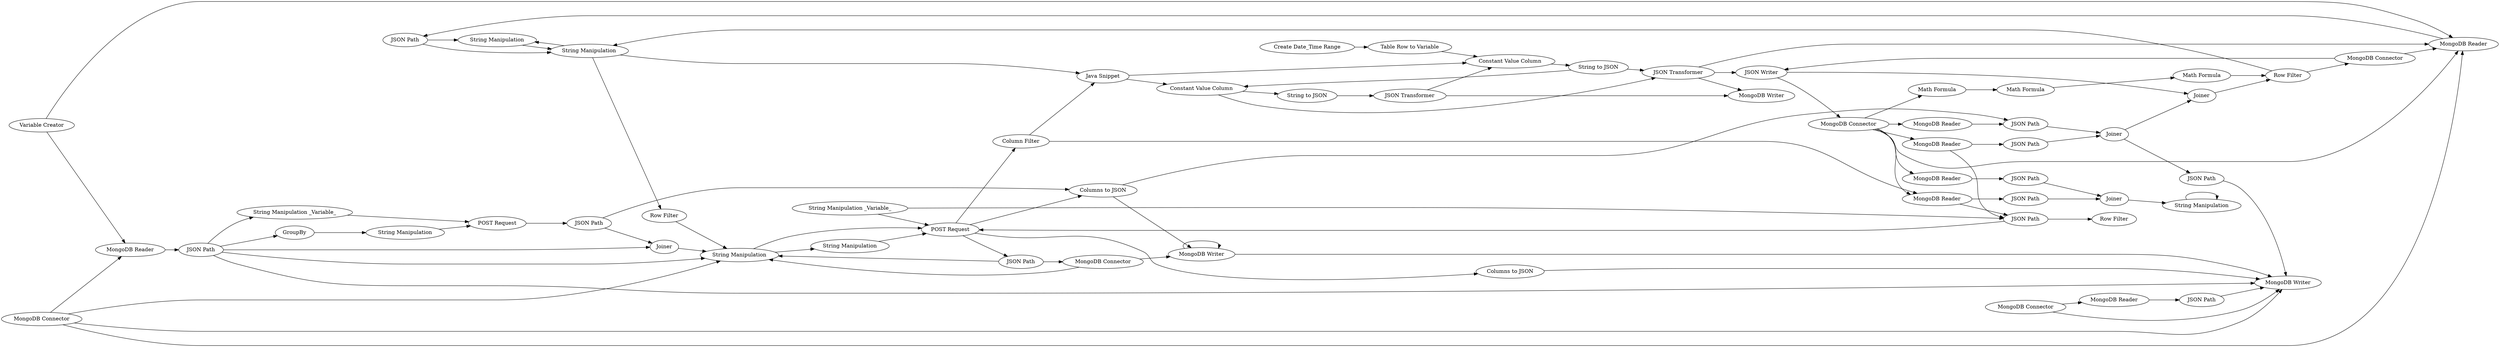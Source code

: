 digraph {
	330 -> 333
	64 -> 325
	346 -> 331
	64 -> 320
	1 -> 266
	305 -> 300
	280 -> 279
	322 -> 329
	266 -> 269
	347 -> 329
	283 -> 299
	296 -> 302
	295 -> 296
	306 -> 303
	274 -> 273
	279 -> 304
	342 -> 336
	279 -> 285
	321 -> 322
	343 -> 344
	321 -> 325
	324 -> 320
	347 -> 348
	299 -> 279
	334 -> 335
	304 -> 303
	292 -> 291
	299 -> 309
	327 -> 326
	276 -> 280
	296 -> 297
	325 -> 322
	342 -> 329
	280 -> 286
	348 -> 342
	331 -> 333
	323 -> 324
	345 -> 346
	300 -> 299
	332 -> 280
	308 -> 303
	322 -> 348
	292 -> 280
	264 -> 303
	291 -> 291
	271 -> 275
	338 -> 340
	285 -> 280
	337 -> 338
	273 -> 271
	333 -> 331
	291 -> 303
	269 -> 284
	264 -> 329
	269 -> 303
	331 -> 332
	322 -> 289
	331 -> 64
	264 -> 280
	294 -> 295
	286 -> 279
	329 -> 330
	342 -> 300
	297 -> 303
	279 -> 293
	269 -> 274
	301 -> 338
	300 -> 301
	346 -> 347
	348 -> 302
	283 -> 279
	334 -> 299
	320 -> 321
	326 -> 289
	336 -> 337
	264 -> 266
	284 -> 271
	293 -> 291
	306 -> 307
	340 -> 340
	302 -> 346
	325 -> 327
	269 -> 276
	293 -> 295
	307 -> 308
	275 -> 293
	1 -> 329
	330 -> 331
	335 -> 296
	342 -> 334
	326 -> 320
	342 -> 343
	285 -> 292
	305 -> 64
	269 -> 280
	279 -> 305
	344 -> 345
	275 -> 276
	342 -> 294
	306 [label="MongoDB Connector"]
	292 [label="MongoDB Connector"]
	324 [label="Table Row to Variable"]
	329 [label="MongoDB Reader"]
	289 [label="MongoDB Writer"]
	275 [label="JSON Path"]
	284 [label="String Manipulation _Variable_"]
	280 [label="String Manipulation"]
	322 [label="JSON Transformer"]
	307 [label="MongoDB Reader"]
	308 [label="JSON Path"]
	304 [label="Columns to JSON"]
	302 [label=Joiner]
	330 [label="JSON Path"]
	327 [label="String to JSON"]
	269 [label="JSON Path"]
	286 [label="String Manipulation"]
	295 [label="JSON Path"]
	283 [label="String Manipulation _Variable_"]
	64 [label="Java Snippet"]
	335 [label="JSON Path"]
	343 [label="Math Formula"]
	291 [label="MongoDB Writer"]
	338 [label=Joiner]
	325 [label="Constant Value Column"]
	344 [label="Math Formula"]
	336 [label="MongoDB Reader"]
	309 [label="Row Filter"]
	348 [label="JSON Writer"]
	271 [label="POST Request"]
	332 [label="Row Filter"]
	274 [label=GroupBy]
	334 [label="MongoDB Reader"]
	285 [label="JSON Path"]
	1 [label="Variable Creator"]
	294 [label="MongoDB Reader"]
	299 [label="JSON Path"]
	296 [label=Joiner]
	293 [label="Columns to JSON"]
	346 [label="Row Filter"]
	342 [label="MongoDB Connector"]
	333 [label="String Manipulation"]
	279 [label="POST Request"]
	321 [label="String to JSON"]
	345 [label="Math Formula"]
	337 [label="JSON Path"]
	266 [label="MongoDB Reader"]
	301 [label="JSON Path"]
	331 [label="String Manipulation"]
	340 [label="String Manipulation"]
	326 [label="JSON Transformer"]
	264 [label="MongoDB Connector"]
	303 [label="MongoDB Writer"]
	323 [label="Create Date_Time Range"]
	300 [label="MongoDB Reader"]
	305 [label="Column Filter"]
	276 [label=Joiner]
	273 [label="String Manipulation"]
	347 [label="MongoDB Connector"]
	297 [label="JSON Path"]
	320 [label="Constant Value Column"]
	rankdir=LR
}
